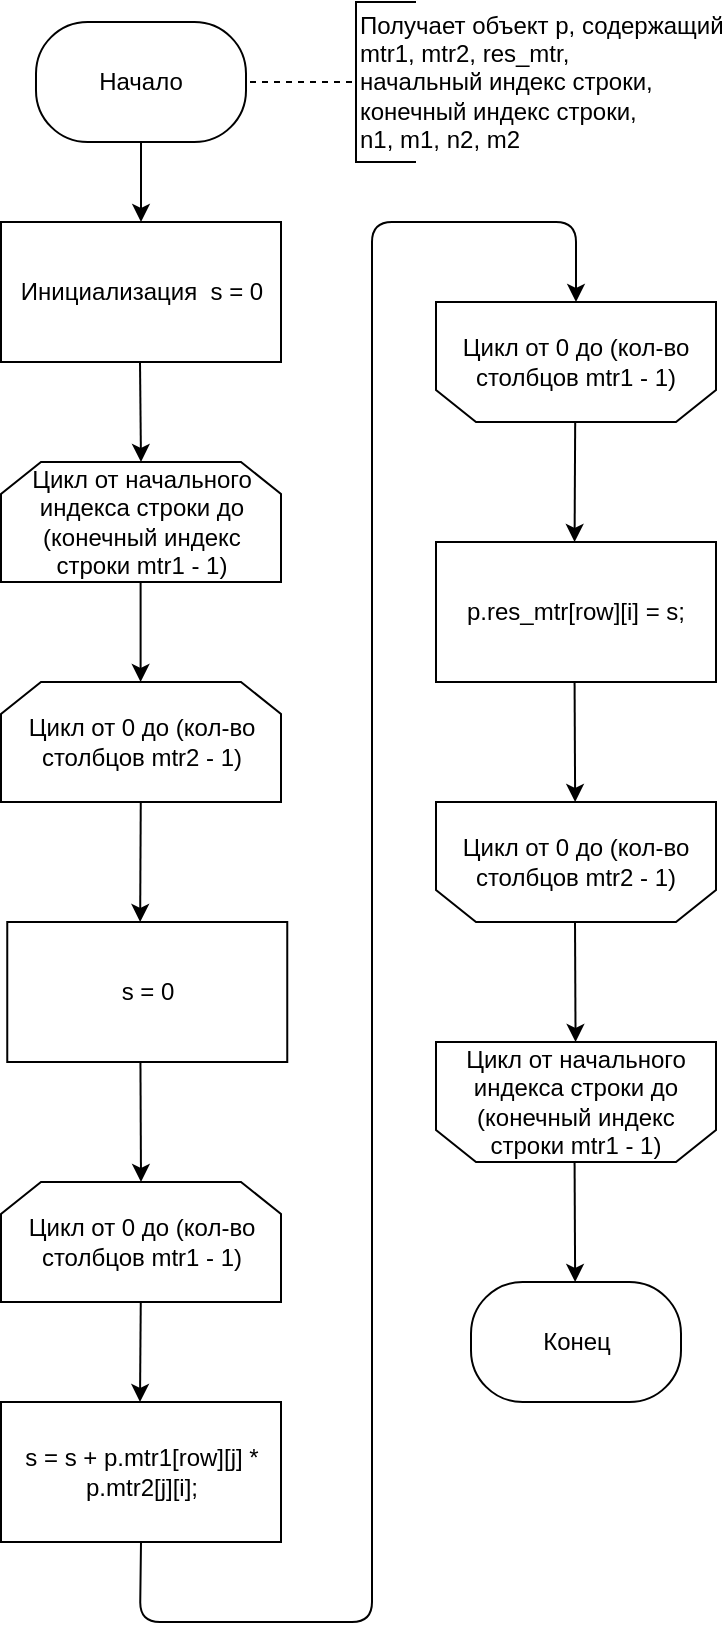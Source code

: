 <mxfile version="13.7.5" type="device"><diagram id="L7_NClhvEX-R860idN1Z" name="Page-1"><mxGraphModel dx="1892" dy="1156" grid="1" gridSize="10" guides="1" tooltips="1" connect="1" arrows="1" fold="1" page="1" pageScale="1" pageWidth="827" pageHeight="1169" math="0" shadow="0"><root><mxCell id="0"/><mxCell id="1" parent="0"/><mxCell id="deDOgBuy5OJwUUOrLRZp-42" value="" style="endArrow=classic;html=1;entryX=0.5;entryY=0;entryDx=0;entryDy=0;" parent="1" target="deDOgBuy5OJwUUOrLRZp-45" edge="1" source="deDOgBuy5OJwUUOrLRZp-78"><mxGeometry width="50" height="50" relative="1" as="geometry"><mxPoint x="602" y="350" as="sourcePoint"/><mxPoint x="602" y="380" as="targetPoint"/></mxGeometry></mxCell><mxCell id="deDOgBuy5OJwUUOrLRZp-45" value="Инициализация &amp;nbsp;s = 0" style="rounded=0;whiteSpace=wrap;html=1;" parent="1" vertex="1"><mxGeometry x="532.5" y="380" width="140" height="70" as="geometry"/></mxCell><mxCell id="deDOgBuy5OJwUUOrLRZp-46" value="" style="endArrow=classic;html=1;entryX=0.5;entryY=0;entryDx=0;entryDy=0;" parent="1" edge="1" target="deDOgBuy5OJwUUOrLRZp-71"><mxGeometry width="50" height="50" relative="1" as="geometry"><mxPoint x="602" y="450" as="sourcePoint"/><mxPoint x="602" y="500" as="targetPoint"/></mxGeometry></mxCell><mxCell id="deDOgBuy5OJwUUOrLRZp-48" value="" style="endArrow=classic;html=1;" parent="1" edge="1"><mxGeometry width="50" height="50" relative="1" as="geometry"><mxPoint x="602.3" y="560" as="sourcePoint"/><mxPoint x="602.3" y="610" as="targetPoint"/></mxGeometry></mxCell><mxCell id="deDOgBuy5OJwUUOrLRZp-71" value="&lt;span&gt;Цикл от начального индекса строки до (конечный индекс строки&lt;/span&gt;&amp;nbsp;mtr1&lt;span&gt;&amp;nbsp;- 1)&lt;/span&gt;" style="shape=loopLimit;whiteSpace=wrap;html=1;" parent="1" vertex="1"><mxGeometry x="532.5" y="500" width="140" height="60" as="geometry"/></mxCell><mxCell id="deDOgBuy5OJwUUOrLRZp-76" value="Цикл от 0 до (кол-во столбцов&amp;nbsp;mtr1&amp;nbsp;- 1)" style="shape=loopLimit;whiteSpace=wrap;html=1;direction=west;" parent="1" vertex="1"><mxGeometry x="750" y="420" width="140" height="60" as="geometry"/></mxCell><mxCell id="deDOgBuy5OJwUUOrLRZp-78" value="Начало" style="rounded=1;whiteSpace=wrap;html=1;arcSize=43;" parent="1" vertex="1"><mxGeometry x="550" y="280" width="105" height="60" as="geometry"/></mxCell><mxCell id="deDOgBuy5OJwUUOrLRZp-79" value="Конец" style="rounded=1;whiteSpace=wrap;html=1;arcSize=43;" parent="1" vertex="1"><mxGeometry x="767.5" y="910" width="105" height="60" as="geometry"/></mxCell><mxCell id="YeviYJmhZ5CM7dVEbgZT-1" value="" style="endArrow=classic;html=1;" edge="1" parent="1"><mxGeometry width="50" height="50" relative="1" as="geometry"><mxPoint x="602.38" y="670" as="sourcePoint"/><mxPoint x="602.08" y="730" as="targetPoint"/></mxGeometry></mxCell><mxCell id="YeviYJmhZ5CM7dVEbgZT-6" value="s = 0" style="rounded=0;whiteSpace=wrap;html=1;" vertex="1" parent="1"><mxGeometry x="535.63" y="730" width="140" height="70" as="geometry"/></mxCell><mxCell id="YeviYJmhZ5CM7dVEbgZT-7" value="" style="endArrow=classic;html=1;entryX=0.5;entryY=0;entryDx=0;entryDy=0;" edge="1" parent="1" target="YeviYJmhZ5CM7dVEbgZT-15"><mxGeometry width="50" height="50" relative="1" as="geometry"><mxPoint x="602.22" y="800" as="sourcePoint"/><mxPoint x="605.625" y="860" as="targetPoint"/></mxGeometry></mxCell><mxCell id="YeviYJmhZ5CM7dVEbgZT-9" value="" style="endArrow=classic;html=1;" edge="1" parent="1"><mxGeometry width="50" height="50" relative="1" as="geometry"><mxPoint x="602.38" y="920" as="sourcePoint"/><mxPoint x="602" y="970" as="targetPoint"/></mxGeometry></mxCell><mxCell id="YeviYJmhZ5CM7dVEbgZT-10" value="" style="endArrow=classic;html=1;exitX=0.5;exitY=1;exitDx=0;exitDy=0;entryX=0.5;entryY=1;entryDx=0;entryDy=0;" edge="1" parent="1" source="YeviYJmhZ5CM7dVEbgZT-16" target="deDOgBuy5OJwUUOrLRZp-76"><mxGeometry width="50" height="50" relative="1" as="geometry"><mxPoint x="560.0" y="1030" as="sourcePoint"/><mxPoint x="718" y="390" as="targetPoint"/><Array as="points"><mxPoint x="602" y="1080"/><mxPoint x="718" y="1080"/><mxPoint x="718" y="1040"/><mxPoint x="718" y="380"/><mxPoint x="820" y="380"/></Array></mxGeometry></mxCell><mxCell id="YeviYJmhZ5CM7dVEbgZT-12" value="Получает объект p, содержащий&lt;br&gt;&lt;span style=&quot;text-align: center&quot;&gt;mtr1, mtr2, res_mtr, &amp;nbsp;&lt;br&gt;начальный индекс строки,&lt;br&gt;конечный&amp;nbsp;индекс строки,&lt;br&gt;n1, m1, n2, m2&lt;/span&gt;" style="strokeWidth=1;html=1;shape=mxgraph.flowchart.annotation_1;align=left;pointerEvents=1;" vertex="1" parent="1"><mxGeometry x="710" y="270" width="30" height="80" as="geometry"/></mxCell><mxCell id="YeviYJmhZ5CM7dVEbgZT-13" value="" style="endArrow=none;dashed=1;html=1;strokeWidth=1;entryX=0;entryY=0.5;entryDx=0;entryDy=0;entryPerimeter=0;" edge="1" parent="1" target="YeviYJmhZ5CM7dVEbgZT-12"><mxGeometry width="50" height="50" relative="1" as="geometry"><mxPoint x="657" y="310" as="sourcePoint"/><mxPoint x="750" y="470" as="targetPoint"/></mxGeometry></mxCell><mxCell id="YeviYJmhZ5CM7dVEbgZT-14" value="&lt;span&gt;Цикл от 0 до (кол-во столбцов&lt;/span&gt;&amp;nbsp;mtr2&lt;span&gt;&amp;nbsp;- 1)&lt;/span&gt;" style="shape=loopLimit;whiteSpace=wrap;html=1;" vertex="1" parent="1"><mxGeometry x="532.5" y="610" width="140" height="60" as="geometry"/></mxCell><mxCell id="YeviYJmhZ5CM7dVEbgZT-15" value="&lt;span&gt;Цикл от 0 до (кол-во столбцов&lt;/span&gt;&amp;nbsp;mtr1&lt;span&gt;&amp;nbsp;- 1)&lt;/span&gt;" style="shape=loopLimit;whiteSpace=wrap;html=1;" vertex="1" parent="1"><mxGeometry x="532.5" y="860" width="140" height="60" as="geometry"/></mxCell><mxCell id="YeviYJmhZ5CM7dVEbgZT-16" value="s = s + p.mtr1[row][j] * p.mtr2[j][i];" style="rounded=0;whiteSpace=wrap;html=1;" vertex="1" parent="1"><mxGeometry x="532.5" y="970" width="140" height="70" as="geometry"/></mxCell><mxCell id="YeviYJmhZ5CM7dVEbgZT-17" value="p.res_mtr[row][i] = s;" style="rounded=0;whiteSpace=wrap;html=1;" vertex="1" parent="1"><mxGeometry x="750" y="540" width="140" height="70" as="geometry"/></mxCell><mxCell id="YeviYJmhZ5CM7dVEbgZT-18" value="" style="endArrow=classic;html=1;entryX=0.5;entryY=0;entryDx=0;entryDy=0;" edge="1" parent="1"><mxGeometry width="50" height="50" relative="1" as="geometry"><mxPoint x="819.29" y="610.0" as="sourcePoint"/><mxPoint x="819.57" y="670.0" as="targetPoint"/></mxGeometry></mxCell><mxCell id="YeviYJmhZ5CM7dVEbgZT-19" value="" style="endArrow=classic;html=1;" edge="1" parent="1"><mxGeometry width="50" height="50" relative="1" as="geometry"><mxPoint x="819.59" y="480.0" as="sourcePoint"/><mxPoint x="819.29" y="540.0" as="targetPoint"/></mxGeometry></mxCell><mxCell id="YeviYJmhZ5CM7dVEbgZT-20" value="&lt;span&gt;Цикл от 0 до (кол-во столбцов&lt;/span&gt;&amp;nbsp;mtr2&lt;span&gt;&amp;nbsp;- 1)&lt;/span&gt;" style="shape=loopLimit;whiteSpace=wrap;html=1;direction=west;" vertex="1" parent="1"><mxGeometry x="750" y="670" width="140" height="60" as="geometry"/></mxCell><mxCell id="YeviYJmhZ5CM7dVEbgZT-21" value="&lt;span&gt;Цикл от начального индекса строки до (конечный индекс строки&lt;/span&gt;&amp;nbsp;mtr1&lt;span&gt;&amp;nbsp;- 1)&lt;/span&gt;" style="shape=loopLimit;whiteSpace=wrap;html=1;direction=west;" vertex="1" parent="1"><mxGeometry x="750" y="790" width="140" height="60" as="geometry"/></mxCell><mxCell id="YeviYJmhZ5CM7dVEbgZT-22" value="" style="endArrow=classic;html=1;entryX=0.5;entryY=0;entryDx=0;entryDy=0;" edge="1" parent="1"><mxGeometry width="50" height="50" relative="1" as="geometry"><mxPoint x="819.5" y="730.0" as="sourcePoint"/><mxPoint x="819.78" y="790.0" as="targetPoint"/></mxGeometry></mxCell><mxCell id="YeviYJmhZ5CM7dVEbgZT-23" value="" style="endArrow=classic;html=1;entryX=0.5;entryY=0;entryDx=0;entryDy=0;" edge="1" parent="1"><mxGeometry width="50" height="50" relative="1" as="geometry"><mxPoint x="819.29" y="850.0" as="sourcePoint"/><mxPoint x="819.57" y="910.0" as="targetPoint"/></mxGeometry></mxCell></root></mxGraphModel></diagram></mxfile>